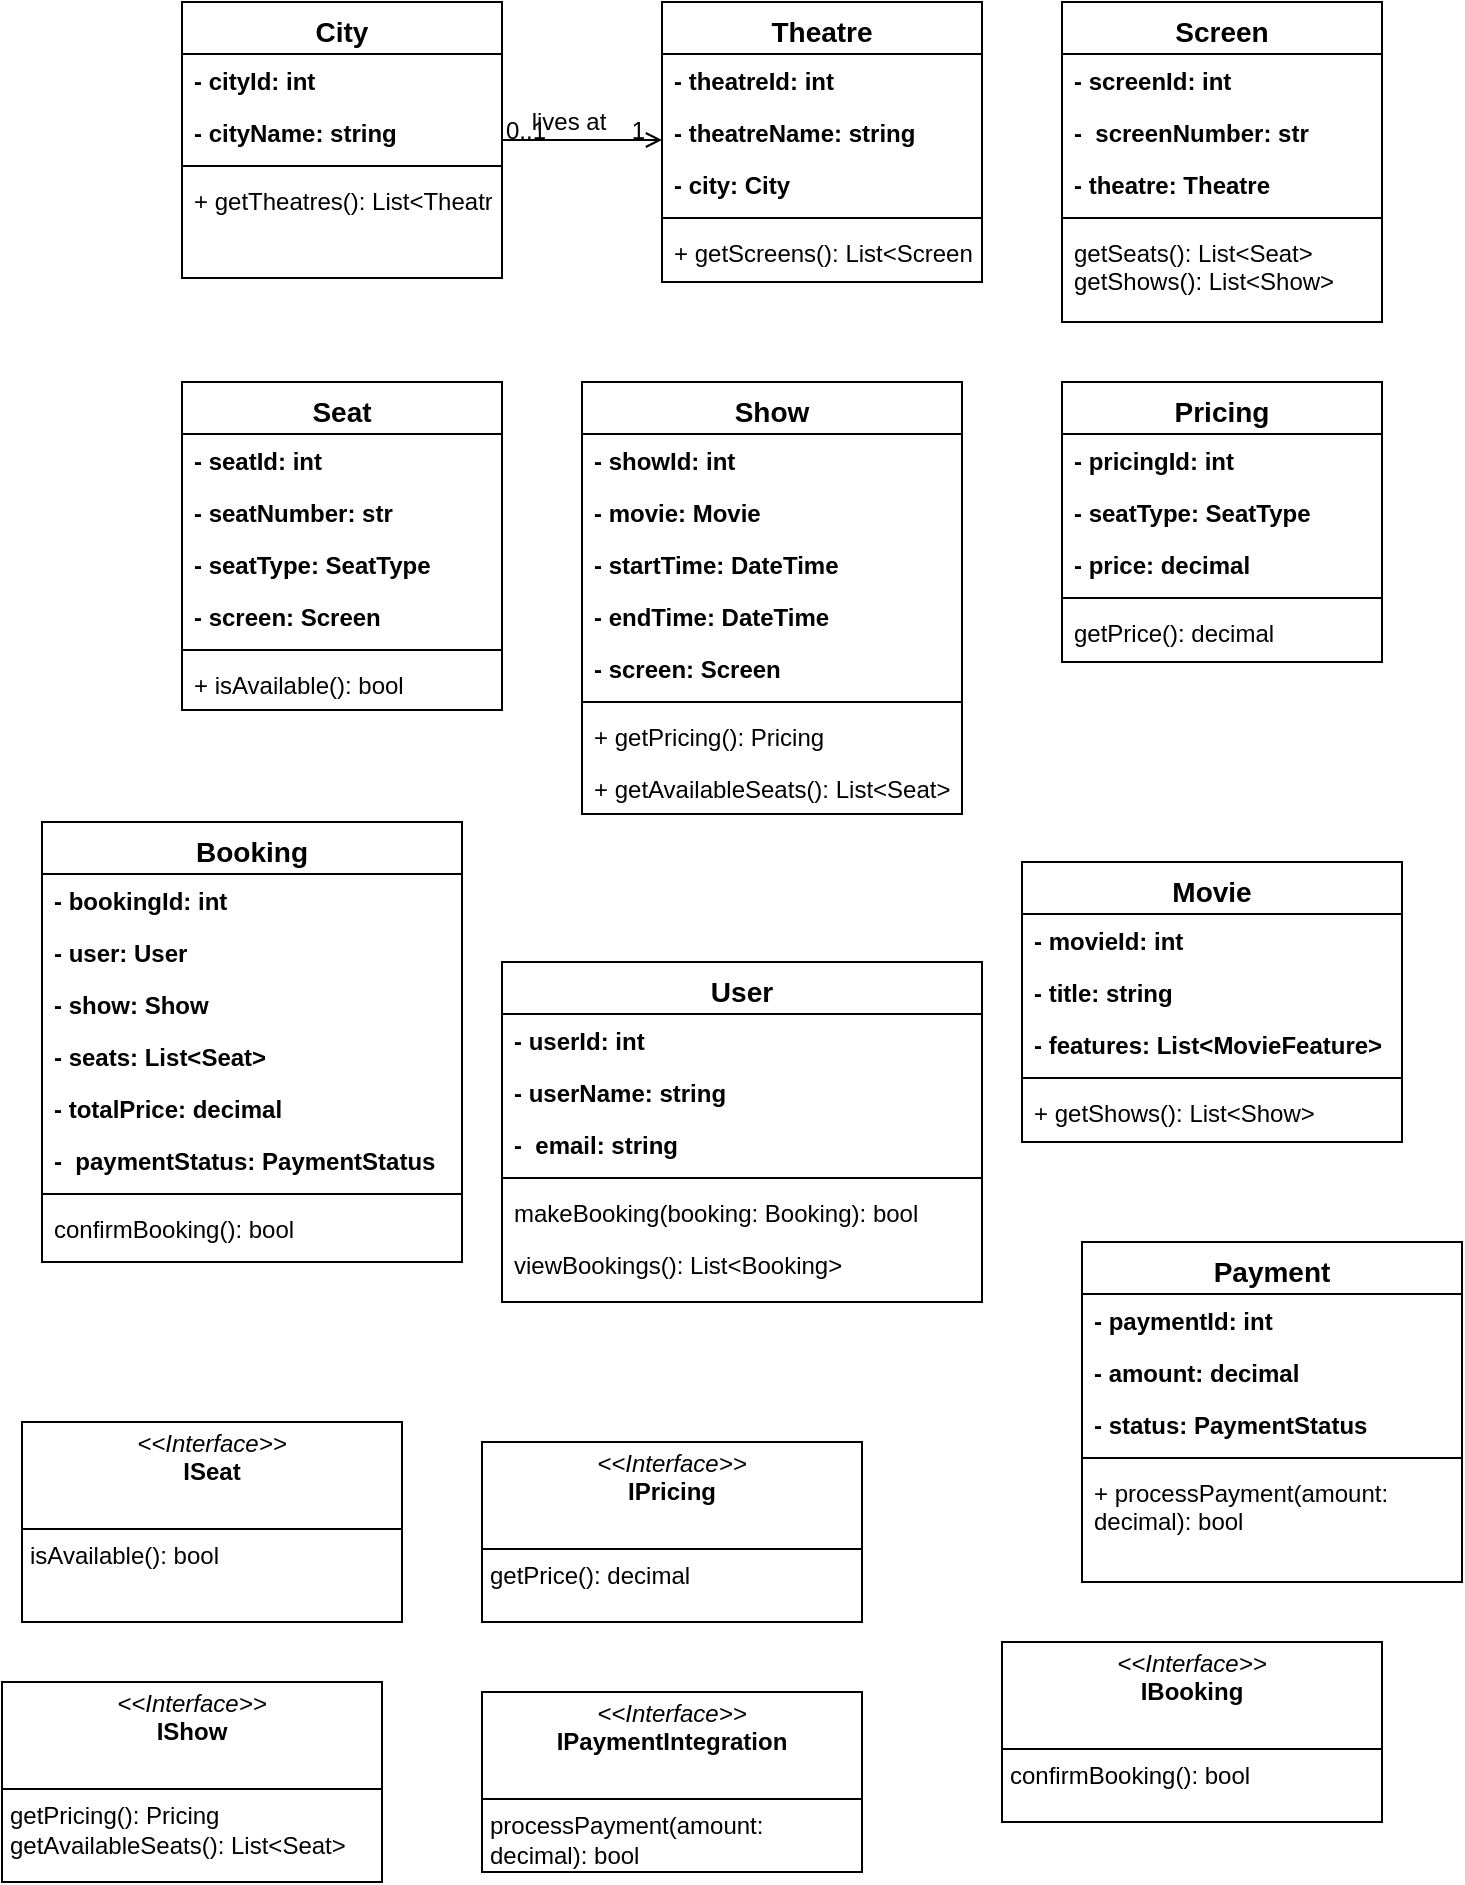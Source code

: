 <mxfile version="24.7.6">
  <diagram id="C5RBs43oDa-KdzZeNtuy" name="Page-1">
    <mxGraphModel dx="1050" dy="557" grid="1" gridSize="10" guides="1" tooltips="1" connect="1" arrows="1" fold="1" page="1" pageScale="1" pageWidth="827" pageHeight="1169" math="0" shadow="0">
      <root>
        <mxCell id="WIyWlLk6GJQsqaUBKTNV-0" />
        <mxCell id="WIyWlLk6GJQsqaUBKTNV-1" parent="WIyWlLk6GJQsqaUBKTNV-0" />
        <mxCell id="zkfFHV4jXpPFQw0GAbJ--0" value="City        " style="swimlane;fontStyle=1;align=center;verticalAlign=top;childLayout=stackLayout;horizontal=1;startSize=26;horizontalStack=0;resizeParent=1;resizeLast=0;collapsible=1;marginBottom=0;rounded=0;shadow=0;strokeWidth=1;fontSize=14;" parent="WIyWlLk6GJQsqaUBKTNV-1" vertex="1">
          <mxGeometry x="140" y="100" width="160" height="138" as="geometry">
            <mxRectangle x="230" y="140" width="160" height="26" as="alternateBounds" />
          </mxGeometry>
        </mxCell>
        <mxCell id="zkfFHV4jXpPFQw0GAbJ--1" value="- cityId: int" style="text;align=left;verticalAlign=top;spacingLeft=4;spacingRight=4;overflow=hidden;rotatable=0;points=[[0,0.5],[1,0.5]];portConstraint=eastwest;fontStyle=1" parent="zkfFHV4jXpPFQw0GAbJ--0" vertex="1">
          <mxGeometry y="26" width="160" height="26" as="geometry" />
        </mxCell>
        <mxCell id="zkfFHV4jXpPFQw0GAbJ--2" value="- cityName: string" style="text;align=left;verticalAlign=top;spacingLeft=4;spacingRight=4;overflow=hidden;rotatable=0;points=[[0,0.5],[1,0.5]];portConstraint=eastwest;rounded=0;shadow=0;html=0;fontStyle=1" parent="zkfFHV4jXpPFQw0GAbJ--0" vertex="1">
          <mxGeometry y="52" width="160" height="26" as="geometry" />
        </mxCell>
        <mxCell id="zkfFHV4jXpPFQw0GAbJ--4" value="" style="line;html=1;strokeWidth=1;align=left;verticalAlign=middle;spacingTop=-1;spacingLeft=3;spacingRight=3;rotatable=0;labelPosition=right;points=[];portConstraint=eastwest;" parent="zkfFHV4jXpPFQw0GAbJ--0" vertex="1">
          <mxGeometry y="78" width="160" height="8" as="geometry" />
        </mxCell>
        <mxCell id="zkfFHV4jXpPFQw0GAbJ--5" value="+ getTheatres(): List&lt;Theatre&gt;" style="text;align=left;verticalAlign=top;spacingLeft=4;spacingRight=4;overflow=hidden;rotatable=0;points=[[0,0.5],[1,0.5]];portConstraint=eastwest;" parent="zkfFHV4jXpPFQw0GAbJ--0" vertex="1">
          <mxGeometry y="86" width="160" height="26" as="geometry" />
        </mxCell>
        <mxCell id="zkfFHV4jXpPFQw0GAbJ--17" value="Theatre        " style="swimlane;fontStyle=1;align=center;verticalAlign=top;childLayout=stackLayout;horizontal=1;startSize=26;horizontalStack=0;resizeParent=1;resizeLast=0;collapsible=1;marginBottom=0;rounded=0;shadow=0;strokeWidth=1;fontSize=14;" parent="WIyWlLk6GJQsqaUBKTNV-1" vertex="1">
          <mxGeometry x="380" y="100" width="160" height="140" as="geometry">
            <mxRectangle x="550" y="140" width="160" height="26" as="alternateBounds" />
          </mxGeometry>
        </mxCell>
        <mxCell id="zkfFHV4jXpPFQw0GAbJ--18" value="- theatreId: int" style="text;align=left;verticalAlign=top;spacingLeft=4;spacingRight=4;overflow=hidden;rotatable=0;points=[[0,0.5],[1,0.5]];portConstraint=eastwest;fontStyle=1" parent="zkfFHV4jXpPFQw0GAbJ--17" vertex="1">
          <mxGeometry y="26" width="160" height="26" as="geometry" />
        </mxCell>
        <mxCell id="zkfFHV4jXpPFQw0GAbJ--19" value="- theatreName: string" style="text;align=left;verticalAlign=top;spacingLeft=4;spacingRight=4;overflow=hidden;rotatable=0;points=[[0,0.5],[1,0.5]];portConstraint=eastwest;rounded=0;shadow=0;html=0;fontStyle=1" parent="zkfFHV4jXpPFQw0GAbJ--17" vertex="1">
          <mxGeometry y="52" width="160" height="26" as="geometry" />
        </mxCell>
        <mxCell id="zkfFHV4jXpPFQw0GAbJ--20" value="- city: City" style="text;align=left;verticalAlign=top;spacingLeft=4;spacingRight=4;overflow=hidden;rotatable=0;points=[[0,0.5],[1,0.5]];portConstraint=eastwest;rounded=0;shadow=0;html=0;fontStyle=1" parent="zkfFHV4jXpPFQw0GAbJ--17" vertex="1">
          <mxGeometry y="78" width="160" height="26" as="geometry" />
        </mxCell>
        <mxCell id="zkfFHV4jXpPFQw0GAbJ--23" value="" style="line;html=1;strokeWidth=1;align=left;verticalAlign=middle;spacingTop=-1;spacingLeft=3;spacingRight=3;rotatable=0;labelPosition=right;points=[];portConstraint=eastwest;" parent="zkfFHV4jXpPFQw0GAbJ--17" vertex="1">
          <mxGeometry y="104" width="160" height="8" as="geometry" />
        </mxCell>
        <mxCell id="zkfFHV4jXpPFQw0GAbJ--24" value="+ getScreens(): List&lt;Screen&gt;" style="text;align=left;verticalAlign=top;spacingLeft=4;spacingRight=4;overflow=hidden;rotatable=0;points=[[0,0.5],[1,0.5]];portConstraint=eastwest;" parent="zkfFHV4jXpPFQw0GAbJ--17" vertex="1">
          <mxGeometry y="112" width="160" height="26" as="geometry" />
        </mxCell>
        <mxCell id="zkfFHV4jXpPFQw0GAbJ--26" value="" style="endArrow=open;shadow=0;strokeWidth=1;rounded=0;curved=0;endFill=1;edgeStyle=elbowEdgeStyle;elbow=vertical;" parent="WIyWlLk6GJQsqaUBKTNV-1" source="zkfFHV4jXpPFQw0GAbJ--0" target="zkfFHV4jXpPFQw0GAbJ--17" edge="1">
          <mxGeometry x="0.5" y="41" relative="1" as="geometry">
            <mxPoint x="300" y="172" as="sourcePoint" />
            <mxPoint x="460" y="172" as="targetPoint" />
            <mxPoint x="-40" y="32" as="offset" />
          </mxGeometry>
        </mxCell>
        <mxCell id="zkfFHV4jXpPFQw0GAbJ--27" value="0..1" style="resizable=0;align=left;verticalAlign=bottom;labelBackgroundColor=none;fontSize=12;" parent="zkfFHV4jXpPFQw0GAbJ--26" connectable="0" vertex="1">
          <mxGeometry x="-1" relative="1" as="geometry">
            <mxPoint y="4" as="offset" />
          </mxGeometry>
        </mxCell>
        <mxCell id="zkfFHV4jXpPFQw0GAbJ--28" value="1" style="resizable=0;align=right;verticalAlign=bottom;labelBackgroundColor=none;fontSize=12;" parent="zkfFHV4jXpPFQw0GAbJ--26" connectable="0" vertex="1">
          <mxGeometry x="1" relative="1" as="geometry">
            <mxPoint x="-7" y="4" as="offset" />
          </mxGeometry>
        </mxCell>
        <mxCell id="zkfFHV4jXpPFQw0GAbJ--29" value="lives at" style="text;html=1;resizable=0;points=[];;align=center;verticalAlign=middle;labelBackgroundColor=none;rounded=0;shadow=0;strokeWidth=1;fontSize=12;" parent="zkfFHV4jXpPFQw0GAbJ--26" vertex="1" connectable="0">
          <mxGeometry x="0.5" y="49" relative="1" as="geometry">
            <mxPoint x="-27" y="40" as="offset" />
          </mxGeometry>
        </mxCell>
        <mxCell id="J8RJq0_Uol7vgu5N-S-F-0" value="Screen                " style="swimlane;fontStyle=1;align=center;verticalAlign=top;childLayout=stackLayout;horizontal=1;startSize=26;horizontalStack=0;resizeParent=1;resizeLast=0;collapsible=1;marginBottom=0;rounded=0;shadow=0;strokeWidth=1;fontSize=14;" vertex="1" parent="WIyWlLk6GJQsqaUBKTNV-1">
          <mxGeometry x="580" y="100" width="160" height="160" as="geometry">
            <mxRectangle x="550" y="140" width="160" height="26" as="alternateBounds" />
          </mxGeometry>
        </mxCell>
        <mxCell id="J8RJq0_Uol7vgu5N-S-F-1" value="- screenId: int " style="text;align=left;verticalAlign=top;spacingLeft=4;spacingRight=4;overflow=hidden;rotatable=0;points=[[0,0.5],[1,0.5]];portConstraint=eastwest;fontStyle=1" vertex="1" parent="J8RJq0_Uol7vgu5N-S-F-0">
          <mxGeometry y="26" width="160" height="26" as="geometry" />
        </mxCell>
        <mxCell id="J8RJq0_Uol7vgu5N-S-F-2" value="-  screenNumber: str" style="text;align=left;verticalAlign=top;spacingLeft=4;spacingRight=4;overflow=hidden;rotatable=0;points=[[0,0.5],[1,0.5]];portConstraint=eastwest;rounded=0;shadow=0;html=0;fontStyle=1" vertex="1" parent="J8RJq0_Uol7vgu5N-S-F-0">
          <mxGeometry y="52" width="160" height="26" as="geometry" />
        </mxCell>
        <mxCell id="J8RJq0_Uol7vgu5N-S-F-3" value="- theatre: Theatre" style="text;align=left;verticalAlign=top;spacingLeft=4;spacingRight=4;overflow=hidden;rotatable=0;points=[[0,0.5],[1,0.5]];portConstraint=eastwest;rounded=0;shadow=0;html=0;fontStyle=1" vertex="1" parent="J8RJq0_Uol7vgu5N-S-F-0">
          <mxGeometry y="78" width="160" height="26" as="geometry" />
        </mxCell>
        <mxCell id="J8RJq0_Uol7vgu5N-S-F-4" value="" style="line;html=1;strokeWidth=1;align=left;verticalAlign=middle;spacingTop=-1;spacingLeft=3;spacingRight=3;rotatable=0;labelPosition=right;points=[];portConstraint=eastwest;" vertex="1" parent="J8RJq0_Uol7vgu5N-S-F-0">
          <mxGeometry y="104" width="160" height="8" as="geometry" />
        </mxCell>
        <mxCell id="J8RJq0_Uol7vgu5N-S-F-5" value="getSeats(): List&lt;Seat&gt;&#xa;getShows(): List&lt;Show&gt;" style="text;align=left;verticalAlign=top;spacingLeft=4;spacingRight=4;overflow=hidden;rotatable=0;points=[[0,0.5],[1,0.5]];portConstraint=eastwest;" vertex="1" parent="J8RJq0_Uol7vgu5N-S-F-0">
          <mxGeometry y="112" width="160" height="48" as="geometry" />
        </mxCell>
        <mxCell id="J8RJq0_Uol7vgu5N-S-F-6" value="Seat               " style="swimlane;fontStyle=1;align=center;verticalAlign=top;childLayout=stackLayout;horizontal=1;startSize=26;horizontalStack=0;resizeParent=1;resizeLast=0;collapsible=1;marginBottom=0;rounded=0;shadow=0;strokeWidth=1;fontSize=14;" vertex="1" parent="WIyWlLk6GJQsqaUBKTNV-1">
          <mxGeometry x="140" y="290" width="160" height="164" as="geometry">
            <mxRectangle x="550" y="140" width="160" height="26" as="alternateBounds" />
          </mxGeometry>
        </mxCell>
        <mxCell id="J8RJq0_Uol7vgu5N-S-F-7" value="- seatId: int " style="text;align=left;verticalAlign=top;spacingLeft=4;spacingRight=4;overflow=hidden;rotatable=0;points=[[0,0.5],[1,0.5]];portConstraint=eastwest;fontStyle=1" vertex="1" parent="J8RJq0_Uol7vgu5N-S-F-6">
          <mxGeometry y="26" width="160" height="26" as="geometry" />
        </mxCell>
        <mxCell id="J8RJq0_Uol7vgu5N-S-F-8" value="- seatNumber: str" style="text;align=left;verticalAlign=top;spacingLeft=4;spacingRight=4;overflow=hidden;rotatable=0;points=[[0,0.5],[1,0.5]];portConstraint=eastwest;rounded=0;shadow=0;html=0;fontStyle=1" vertex="1" parent="J8RJq0_Uol7vgu5N-S-F-6">
          <mxGeometry y="52" width="160" height="26" as="geometry" />
        </mxCell>
        <mxCell id="J8RJq0_Uol7vgu5N-S-F-9" value="- seatType: SeatType" style="text;align=left;verticalAlign=top;spacingLeft=4;spacingRight=4;overflow=hidden;rotatable=0;points=[[0,0.5],[1,0.5]];portConstraint=eastwest;rounded=0;shadow=0;html=0;fontStyle=1" vertex="1" parent="J8RJq0_Uol7vgu5N-S-F-6">
          <mxGeometry y="78" width="160" height="26" as="geometry" />
        </mxCell>
        <mxCell id="J8RJq0_Uol7vgu5N-S-F-12" value="- screen: Screen" style="text;align=left;verticalAlign=top;spacingLeft=4;spacingRight=4;overflow=hidden;rotatable=0;points=[[0,0.5],[1,0.5]];portConstraint=eastwest;rounded=0;shadow=0;html=0;fontStyle=1" vertex="1" parent="J8RJq0_Uol7vgu5N-S-F-6">
          <mxGeometry y="104" width="160" height="26" as="geometry" />
        </mxCell>
        <mxCell id="J8RJq0_Uol7vgu5N-S-F-10" value="" style="line;html=1;strokeWidth=1;align=left;verticalAlign=middle;spacingTop=-1;spacingLeft=3;spacingRight=3;rotatable=0;labelPosition=right;points=[];portConstraint=eastwest;" vertex="1" parent="J8RJq0_Uol7vgu5N-S-F-6">
          <mxGeometry y="130" width="160" height="8" as="geometry" />
        </mxCell>
        <mxCell id="J8RJq0_Uol7vgu5N-S-F-40" value="+ isAvailable(): bool" style="text;align=left;verticalAlign=top;spacingLeft=4;spacingRight=4;overflow=hidden;rotatable=0;points=[[0,0.5],[1,0.5]];portConstraint=eastwest;rounded=0;shadow=0;html=0;fontStyle=0" vertex="1" parent="J8RJq0_Uol7vgu5N-S-F-6">
          <mxGeometry y="138" width="160" height="26" as="geometry" />
        </mxCell>
        <mxCell id="J8RJq0_Uol7vgu5N-S-F-13" value="Show                       " style="swimlane;fontStyle=1;align=center;verticalAlign=top;childLayout=stackLayout;horizontal=1;startSize=26;horizontalStack=0;resizeParent=1;resizeLast=0;collapsible=1;marginBottom=0;rounded=0;shadow=0;strokeWidth=1;fontSize=14;" vertex="1" parent="WIyWlLk6GJQsqaUBKTNV-1">
          <mxGeometry x="340" y="290" width="190" height="216" as="geometry">
            <mxRectangle x="550" y="140" width="160" height="26" as="alternateBounds" />
          </mxGeometry>
        </mxCell>
        <mxCell id="J8RJq0_Uol7vgu5N-S-F-14" value="- showId: int " style="text;align=left;verticalAlign=top;spacingLeft=4;spacingRight=4;overflow=hidden;rotatable=0;points=[[0,0.5],[1,0.5]];portConstraint=eastwest;fontStyle=1" vertex="1" parent="J8RJq0_Uol7vgu5N-S-F-13">
          <mxGeometry y="26" width="190" height="26" as="geometry" />
        </mxCell>
        <mxCell id="J8RJq0_Uol7vgu5N-S-F-15" value="- movie: Movie " style="text;align=left;verticalAlign=top;spacingLeft=4;spacingRight=4;overflow=hidden;rotatable=0;points=[[0,0.5],[1,0.5]];portConstraint=eastwest;rounded=0;shadow=0;html=0;fontStyle=1" vertex="1" parent="J8RJq0_Uol7vgu5N-S-F-13">
          <mxGeometry y="52" width="190" height="26" as="geometry" />
        </mxCell>
        <mxCell id="J8RJq0_Uol7vgu5N-S-F-16" value="- startTime: DateTime" style="text;align=left;verticalAlign=top;spacingLeft=4;spacingRight=4;overflow=hidden;rotatable=0;points=[[0,0.5],[1,0.5]];portConstraint=eastwest;rounded=0;shadow=0;html=0;fontStyle=1" vertex="1" parent="J8RJq0_Uol7vgu5N-S-F-13">
          <mxGeometry y="78" width="190" height="26" as="geometry" />
        </mxCell>
        <mxCell id="J8RJq0_Uol7vgu5N-S-F-18" value="- endTime: DateTime" style="text;align=left;verticalAlign=top;spacingLeft=4;spacingRight=4;overflow=hidden;rotatable=0;points=[[0,0.5],[1,0.5]];portConstraint=eastwest;rounded=0;shadow=0;html=0;fontStyle=1" vertex="1" parent="J8RJq0_Uol7vgu5N-S-F-13">
          <mxGeometry y="104" width="190" height="26" as="geometry" />
        </mxCell>
        <mxCell id="J8RJq0_Uol7vgu5N-S-F-19" value="- screen: Screen" style="text;align=left;verticalAlign=top;spacingLeft=4;spacingRight=4;overflow=hidden;rotatable=0;points=[[0,0.5],[1,0.5]];portConstraint=eastwest;rounded=0;shadow=0;html=0;fontStyle=1" vertex="1" parent="J8RJq0_Uol7vgu5N-S-F-13">
          <mxGeometry y="130" width="190" height="26" as="geometry" />
        </mxCell>
        <mxCell id="J8RJq0_Uol7vgu5N-S-F-17" value="" style="line;html=1;strokeWidth=1;align=left;verticalAlign=middle;spacingTop=-1;spacingLeft=3;spacingRight=3;rotatable=0;labelPosition=right;points=[];portConstraint=eastwest;" vertex="1" parent="J8RJq0_Uol7vgu5N-S-F-13">
          <mxGeometry y="156" width="190" height="8" as="geometry" />
        </mxCell>
        <mxCell id="J8RJq0_Uol7vgu5N-S-F-41" value="+ getPricing(): Pricing" style="text;align=left;verticalAlign=top;spacingLeft=4;spacingRight=4;overflow=hidden;rotatable=0;points=[[0,0.5],[1,0.5]];portConstraint=eastwest;rounded=0;shadow=0;html=0;fontStyle=0" vertex="1" parent="J8RJq0_Uol7vgu5N-S-F-13">
          <mxGeometry y="164" width="190" height="26" as="geometry" />
        </mxCell>
        <mxCell id="J8RJq0_Uol7vgu5N-S-F-42" value="+ getAvailableSeats(): List&lt;Seat&gt;" style="text;align=left;verticalAlign=top;spacingLeft=4;spacingRight=4;overflow=hidden;rotatable=0;points=[[0,0.5],[1,0.5]];portConstraint=eastwest;rounded=0;shadow=0;html=0;fontStyle=0" vertex="1" parent="J8RJq0_Uol7vgu5N-S-F-13">
          <mxGeometry y="190" width="190" height="26" as="geometry" />
        </mxCell>
        <mxCell id="J8RJq0_Uol7vgu5N-S-F-20" value="Pricing                             " style="swimlane;fontStyle=1;align=center;verticalAlign=top;childLayout=stackLayout;horizontal=1;startSize=26;horizontalStack=0;resizeParent=1;resizeLast=0;collapsible=1;marginBottom=0;rounded=0;shadow=0;strokeWidth=1;fontSize=14;" vertex="1" parent="WIyWlLk6GJQsqaUBKTNV-1">
          <mxGeometry x="580" y="290" width="160" height="140" as="geometry">
            <mxRectangle x="550" y="140" width="160" height="26" as="alternateBounds" />
          </mxGeometry>
        </mxCell>
        <mxCell id="J8RJq0_Uol7vgu5N-S-F-21" value="- pricingId: int " style="text;align=left;verticalAlign=top;spacingLeft=4;spacingRight=4;overflow=hidden;rotatable=0;points=[[0,0.5],[1,0.5]];portConstraint=eastwest;fontStyle=1" vertex="1" parent="J8RJq0_Uol7vgu5N-S-F-20">
          <mxGeometry y="26" width="160" height="26" as="geometry" />
        </mxCell>
        <mxCell id="J8RJq0_Uol7vgu5N-S-F-22" value="- seatType: SeatType" style="text;align=left;verticalAlign=top;spacingLeft=4;spacingRight=4;overflow=hidden;rotatable=0;points=[[0,0.5],[1,0.5]];portConstraint=eastwest;rounded=0;shadow=0;html=0;fontStyle=1" vertex="1" parent="J8RJq0_Uol7vgu5N-S-F-20">
          <mxGeometry y="52" width="160" height="26" as="geometry" />
        </mxCell>
        <mxCell id="J8RJq0_Uol7vgu5N-S-F-23" value="- price: decimal " style="text;align=left;verticalAlign=top;spacingLeft=4;spacingRight=4;overflow=hidden;rotatable=0;points=[[0,0.5],[1,0.5]];portConstraint=eastwest;rounded=0;shadow=0;html=0;fontStyle=1" vertex="1" parent="J8RJq0_Uol7vgu5N-S-F-20">
          <mxGeometry y="78" width="160" height="26" as="geometry" />
        </mxCell>
        <mxCell id="J8RJq0_Uol7vgu5N-S-F-26" value="" style="line;html=1;strokeWidth=1;align=left;verticalAlign=middle;spacingTop=-1;spacingLeft=3;spacingRight=3;rotatable=0;labelPosition=right;points=[];portConstraint=eastwest;" vertex="1" parent="J8RJq0_Uol7vgu5N-S-F-20">
          <mxGeometry y="104" width="160" height="8" as="geometry" />
        </mxCell>
        <mxCell id="J8RJq0_Uol7vgu5N-S-F-49" value="getPrice(): decimal " style="text;align=left;verticalAlign=top;spacingLeft=4;spacingRight=4;overflow=hidden;rotatable=0;points=[[0,0.5],[1,0.5]];portConstraint=eastwest;rounded=0;shadow=0;html=0;fontStyle=0" vertex="1" parent="J8RJq0_Uol7vgu5N-S-F-20">
          <mxGeometry y="112" width="160" height="26" as="geometry" />
        </mxCell>
        <mxCell id="J8RJq0_Uol7vgu5N-S-F-27" value="Booking                               " style="swimlane;fontStyle=1;align=center;verticalAlign=top;childLayout=stackLayout;horizontal=1;startSize=26;horizontalStack=0;resizeParent=1;resizeLast=0;collapsible=1;marginBottom=0;rounded=0;shadow=0;strokeWidth=1;fontSize=14;" vertex="1" parent="WIyWlLk6GJQsqaUBKTNV-1">
          <mxGeometry x="70" y="510" width="210" height="220" as="geometry">
            <mxRectangle x="550" y="140" width="160" height="26" as="alternateBounds" />
          </mxGeometry>
        </mxCell>
        <mxCell id="J8RJq0_Uol7vgu5N-S-F-28" value="- bookingId: int" style="text;align=left;verticalAlign=top;spacingLeft=4;spacingRight=4;overflow=hidden;rotatable=0;points=[[0,0.5],[1,0.5]];portConstraint=eastwest;fontStyle=1" vertex="1" parent="J8RJq0_Uol7vgu5N-S-F-27">
          <mxGeometry y="26" width="210" height="26" as="geometry" />
        </mxCell>
        <mxCell id="J8RJq0_Uol7vgu5N-S-F-29" value="- user: User " style="text;align=left;verticalAlign=top;spacingLeft=4;spacingRight=4;overflow=hidden;rotatable=0;points=[[0,0.5],[1,0.5]];portConstraint=eastwest;rounded=0;shadow=0;html=0;fontStyle=1" vertex="1" parent="J8RJq0_Uol7vgu5N-S-F-27">
          <mxGeometry y="52" width="210" height="26" as="geometry" />
        </mxCell>
        <mxCell id="J8RJq0_Uol7vgu5N-S-F-30" value="- show: Show " style="text;align=left;verticalAlign=top;spacingLeft=4;spacingRight=4;overflow=hidden;rotatable=0;points=[[0,0.5],[1,0.5]];portConstraint=eastwest;rounded=0;shadow=0;html=0;fontStyle=1" vertex="1" parent="J8RJq0_Uol7vgu5N-S-F-27">
          <mxGeometry y="78" width="210" height="26" as="geometry" />
        </mxCell>
        <mxCell id="J8RJq0_Uol7vgu5N-S-F-31" value="- seats: List&lt;Seat&gt;" style="text;align=left;verticalAlign=top;spacingLeft=4;spacingRight=4;overflow=hidden;rotatable=0;points=[[0,0.5],[1,0.5]];portConstraint=eastwest;rounded=0;shadow=0;html=0;fontStyle=1" vertex="1" parent="J8RJq0_Uol7vgu5N-S-F-27">
          <mxGeometry y="104" width="210" height="26" as="geometry" />
        </mxCell>
        <mxCell id="J8RJq0_Uol7vgu5N-S-F-32" value="- totalPrice: decimal" style="text;align=left;verticalAlign=top;spacingLeft=4;spacingRight=4;overflow=hidden;rotatable=0;points=[[0,0.5],[1,0.5]];portConstraint=eastwest;rounded=0;shadow=0;html=0;fontStyle=1" vertex="1" parent="J8RJq0_Uol7vgu5N-S-F-27">
          <mxGeometry y="130" width="210" height="26" as="geometry" />
        </mxCell>
        <mxCell id="J8RJq0_Uol7vgu5N-S-F-34" value="-  paymentStatus: PaymentStatus" style="text;align=left;verticalAlign=top;spacingLeft=4;spacingRight=4;overflow=hidden;rotatable=0;points=[[0,0.5],[1,0.5]];portConstraint=eastwest;rounded=0;shadow=0;html=0;fontStyle=1" vertex="1" parent="J8RJq0_Uol7vgu5N-S-F-27">
          <mxGeometry y="156" width="210" height="26" as="geometry" />
        </mxCell>
        <mxCell id="J8RJq0_Uol7vgu5N-S-F-33" value="" style="line;html=1;strokeWidth=1;align=left;verticalAlign=middle;spacingTop=-1;spacingLeft=3;spacingRight=3;rotatable=0;labelPosition=right;points=[];portConstraint=eastwest;" vertex="1" parent="J8RJq0_Uol7vgu5N-S-F-27">
          <mxGeometry y="182" width="210" height="8" as="geometry" />
        </mxCell>
        <mxCell id="J8RJq0_Uol7vgu5N-S-F-58" value="confirmBooking(): bool" style="text;align=left;verticalAlign=top;spacingLeft=4;spacingRight=4;overflow=hidden;rotatable=0;points=[[0,0.5],[1,0.5]];portConstraint=eastwest;rounded=0;shadow=0;html=0;fontStyle=0" vertex="1" parent="J8RJq0_Uol7vgu5N-S-F-27">
          <mxGeometry y="190" width="210" height="26" as="geometry" />
        </mxCell>
        <mxCell id="J8RJq0_Uol7vgu5N-S-F-35" value="User                                       " style="swimlane;fontStyle=1;align=center;verticalAlign=top;childLayout=stackLayout;horizontal=1;startSize=26;horizontalStack=0;resizeParent=1;resizeLast=0;collapsible=1;marginBottom=0;rounded=0;shadow=0;strokeWidth=1;fontSize=14;" vertex="1" parent="WIyWlLk6GJQsqaUBKTNV-1">
          <mxGeometry x="300" y="580" width="240" height="170" as="geometry">
            <mxRectangle x="550" y="140" width="160" height="26" as="alternateBounds" />
          </mxGeometry>
        </mxCell>
        <mxCell id="J8RJq0_Uol7vgu5N-S-F-36" value="- userId: int " style="text;align=left;verticalAlign=top;spacingLeft=4;spacingRight=4;overflow=hidden;rotatable=0;points=[[0,0.5],[1,0.5]];portConstraint=eastwest;fontStyle=1" vertex="1" parent="J8RJq0_Uol7vgu5N-S-F-35">
          <mxGeometry y="26" width="240" height="26" as="geometry" />
        </mxCell>
        <mxCell id="J8RJq0_Uol7vgu5N-S-F-37" value="- userName: string" style="text;align=left;verticalAlign=top;spacingLeft=4;spacingRight=4;overflow=hidden;rotatable=0;points=[[0,0.5],[1,0.5]];portConstraint=eastwest;rounded=0;shadow=0;html=0;fontStyle=1" vertex="1" parent="J8RJq0_Uol7vgu5N-S-F-35">
          <mxGeometry y="52" width="240" height="26" as="geometry" />
        </mxCell>
        <mxCell id="J8RJq0_Uol7vgu5N-S-F-38" value="-  email: string " style="text;align=left;verticalAlign=top;spacingLeft=4;spacingRight=4;overflow=hidden;rotatable=0;points=[[0,0.5],[1,0.5]];portConstraint=eastwest;rounded=0;shadow=0;html=0;fontStyle=1" vertex="1" parent="J8RJq0_Uol7vgu5N-S-F-35">
          <mxGeometry y="78" width="240" height="26" as="geometry" />
        </mxCell>
        <mxCell id="J8RJq0_Uol7vgu5N-S-F-39" value="" style="line;html=1;strokeWidth=1;align=left;verticalAlign=middle;spacingTop=-1;spacingLeft=3;spacingRight=3;rotatable=0;labelPosition=right;points=[];portConstraint=eastwest;" vertex="1" parent="J8RJq0_Uol7vgu5N-S-F-35">
          <mxGeometry y="104" width="240" height="8" as="geometry" />
        </mxCell>
        <mxCell id="J8RJq0_Uol7vgu5N-S-F-56" value="makeBooking(booking: Booking): bool " style="text;align=left;verticalAlign=top;spacingLeft=4;spacingRight=4;overflow=hidden;rotatable=0;points=[[0,0.5],[1,0.5]];portConstraint=eastwest;rounded=0;shadow=0;html=0;fontStyle=0" vertex="1" parent="J8RJq0_Uol7vgu5N-S-F-35">
          <mxGeometry y="112" width="240" height="26" as="geometry" />
        </mxCell>
        <mxCell id="J8RJq0_Uol7vgu5N-S-F-57" value="viewBookings(): List&lt;Booking&gt; " style="text;align=left;verticalAlign=top;spacingLeft=4;spacingRight=4;overflow=hidden;rotatable=0;points=[[0,0.5],[1,0.5]];portConstraint=eastwest;rounded=0;shadow=0;html=0;fontStyle=0" vertex="1" parent="J8RJq0_Uol7vgu5N-S-F-35">
          <mxGeometry y="138" width="240" height="26" as="geometry" />
        </mxCell>
        <mxCell id="J8RJq0_Uol7vgu5N-S-F-43" value="Movie                                       " style="swimlane;fontStyle=1;align=center;verticalAlign=top;childLayout=stackLayout;horizontal=1;startSize=26;horizontalStack=0;resizeParent=1;resizeLast=0;collapsible=1;marginBottom=0;rounded=0;shadow=0;strokeWidth=1;fontSize=14;" vertex="1" parent="WIyWlLk6GJQsqaUBKTNV-1">
          <mxGeometry x="560" y="530" width="190" height="140" as="geometry">
            <mxRectangle x="550" y="140" width="160" height="26" as="alternateBounds" />
          </mxGeometry>
        </mxCell>
        <mxCell id="J8RJq0_Uol7vgu5N-S-F-44" value="- movieId: int " style="text;align=left;verticalAlign=top;spacingLeft=4;spacingRight=4;overflow=hidden;rotatable=0;points=[[0,0.5],[1,0.5]];portConstraint=eastwest;fontStyle=1" vertex="1" parent="J8RJq0_Uol7vgu5N-S-F-43">
          <mxGeometry y="26" width="190" height="26" as="geometry" />
        </mxCell>
        <mxCell id="J8RJq0_Uol7vgu5N-S-F-45" value="- title: string" style="text;align=left;verticalAlign=top;spacingLeft=4;spacingRight=4;overflow=hidden;rotatable=0;points=[[0,0.5],[1,0.5]];portConstraint=eastwest;rounded=0;shadow=0;html=0;fontStyle=1" vertex="1" parent="J8RJq0_Uol7vgu5N-S-F-43">
          <mxGeometry y="52" width="190" height="26" as="geometry" />
        </mxCell>
        <mxCell id="J8RJq0_Uol7vgu5N-S-F-46" value="- features: List&lt;MovieFeature&gt;" style="text;align=left;verticalAlign=top;spacingLeft=4;spacingRight=4;overflow=hidden;rotatable=0;points=[[0,0.5],[1,0.5]];portConstraint=eastwest;rounded=0;shadow=0;html=0;fontStyle=1" vertex="1" parent="J8RJq0_Uol7vgu5N-S-F-43">
          <mxGeometry y="78" width="190" height="26" as="geometry" />
        </mxCell>
        <mxCell id="J8RJq0_Uol7vgu5N-S-F-47" value="" style="line;html=1;strokeWidth=1;align=left;verticalAlign=middle;spacingTop=-1;spacingLeft=3;spacingRight=3;rotatable=0;labelPosition=right;points=[];portConstraint=eastwest;" vertex="1" parent="J8RJq0_Uol7vgu5N-S-F-43">
          <mxGeometry y="104" width="190" height="8" as="geometry" />
        </mxCell>
        <mxCell id="J8RJq0_Uol7vgu5N-S-F-48" value="+ getShows(): List&lt;Show&gt;" style="text;align=left;verticalAlign=top;spacingLeft=4;spacingRight=4;overflow=hidden;rotatable=0;points=[[0,0.5],[1,0.5]];portConstraint=eastwest;rounded=0;shadow=0;html=0;fontStyle=0" vertex="1" parent="J8RJq0_Uol7vgu5N-S-F-43">
          <mxGeometry y="112" width="190" height="26" as="geometry" />
        </mxCell>
        <mxCell id="J8RJq0_Uol7vgu5N-S-F-50" value="Payment                                        " style="swimlane;fontStyle=1;align=center;verticalAlign=top;childLayout=stackLayout;horizontal=1;startSize=26;horizontalStack=0;resizeParent=1;resizeLast=0;collapsible=1;marginBottom=0;rounded=0;shadow=0;strokeWidth=1;fontSize=14;" vertex="1" parent="WIyWlLk6GJQsqaUBKTNV-1">
          <mxGeometry x="590" y="720" width="190" height="170" as="geometry">
            <mxRectangle x="550" y="140" width="160" height="26" as="alternateBounds" />
          </mxGeometry>
        </mxCell>
        <mxCell id="J8RJq0_Uol7vgu5N-S-F-51" value="- paymentId: int" style="text;align=left;verticalAlign=top;spacingLeft=4;spacingRight=4;overflow=hidden;rotatable=0;points=[[0,0.5],[1,0.5]];portConstraint=eastwest;fontStyle=1" vertex="1" parent="J8RJq0_Uol7vgu5N-S-F-50">
          <mxGeometry y="26" width="190" height="26" as="geometry" />
        </mxCell>
        <mxCell id="J8RJq0_Uol7vgu5N-S-F-52" value="- amount: decimal" style="text;align=left;verticalAlign=top;spacingLeft=4;spacingRight=4;overflow=hidden;rotatable=0;points=[[0,0.5],[1,0.5]];portConstraint=eastwest;rounded=0;shadow=0;html=0;fontStyle=1" vertex="1" parent="J8RJq0_Uol7vgu5N-S-F-50">
          <mxGeometry y="52" width="190" height="26" as="geometry" />
        </mxCell>
        <mxCell id="J8RJq0_Uol7vgu5N-S-F-53" value="- status: PaymentStatus" style="text;align=left;verticalAlign=top;spacingLeft=4;spacingRight=4;overflow=hidden;rotatable=0;points=[[0,0.5],[1,0.5]];portConstraint=eastwest;rounded=0;shadow=0;html=0;fontStyle=1" vertex="1" parent="J8RJq0_Uol7vgu5N-S-F-50">
          <mxGeometry y="78" width="190" height="26" as="geometry" />
        </mxCell>
        <mxCell id="J8RJq0_Uol7vgu5N-S-F-54" value="" style="line;html=1;strokeWidth=1;align=left;verticalAlign=middle;spacingTop=-1;spacingLeft=3;spacingRight=3;rotatable=0;labelPosition=right;points=[];portConstraint=eastwest;" vertex="1" parent="J8RJq0_Uol7vgu5N-S-F-50">
          <mxGeometry y="104" width="190" height="8" as="geometry" />
        </mxCell>
        <mxCell id="J8RJq0_Uol7vgu5N-S-F-55" value="+ processPayment(amount: &#xa;decimal): bool" style="text;align=left;verticalAlign=top;spacingLeft=4;spacingRight=4;overflow=hidden;rotatable=0;points=[[0,0.5],[1,0.5]];portConstraint=eastwest;rounded=0;shadow=0;html=0;fontStyle=0" vertex="1" parent="J8RJq0_Uol7vgu5N-S-F-50">
          <mxGeometry y="112" width="190" height="48" as="geometry" />
        </mxCell>
        <mxCell id="J8RJq0_Uol7vgu5N-S-F-66" value="&lt;p style=&quot;margin:0px;margin-top:4px;text-align:center;&quot;&gt;&lt;i&gt;&amp;lt;&amp;lt;Interface&amp;gt;&amp;gt;&lt;/i&gt;&lt;br&gt;&lt;b&gt;ISeat&lt;/b&gt;&lt;br&gt;&lt;/p&gt;&lt;p style=&quot;margin:0px;margin-left:4px;&quot;&gt;&lt;br&gt;&lt;/p&gt;&lt;hr size=&quot;1&quot; style=&quot;border-style:solid;&quot;&gt;&lt;p style=&quot;margin:0px;margin-left:4px;&quot;&gt;isAvailable(): bool&lt;br&gt;&lt;/p&gt;" style="verticalAlign=top;align=left;overflow=fill;html=1;whiteSpace=wrap;" vertex="1" parent="WIyWlLk6GJQsqaUBKTNV-1">
          <mxGeometry x="60" y="810" width="190" height="100" as="geometry" />
        </mxCell>
        <mxCell id="J8RJq0_Uol7vgu5N-S-F-67" value="&lt;p style=&quot;margin:0px;margin-top:4px;text-align:center;&quot;&gt;&lt;i&gt;&amp;lt;&amp;lt;Interface&amp;gt;&amp;gt;&lt;/i&gt;&lt;br&gt;&lt;b&gt;IShow&lt;/b&gt;&lt;br&gt;&lt;/p&gt;&lt;p style=&quot;margin:0px;margin-left:4px;&quot;&gt;&lt;br&gt;&lt;/p&gt;&lt;hr size=&quot;1&quot; style=&quot;border-style:solid;&quot;&gt;&lt;p style=&quot;margin:0px;margin-left:4px;&quot;&gt;getPricing(): Pricing&lt;br&gt;&lt;/p&gt;&lt;p style=&quot;margin:0px;margin-left:4px;&quot;&gt;getAvailableSeats(): List&amp;lt;Seat&amp;gt;&lt;br&gt;&lt;/p&gt;" style="verticalAlign=top;align=left;overflow=fill;html=1;whiteSpace=wrap;" vertex="1" parent="WIyWlLk6GJQsqaUBKTNV-1">
          <mxGeometry x="50" y="940" width="190" height="100" as="geometry" />
        </mxCell>
        <mxCell id="J8RJq0_Uol7vgu5N-S-F-68" value="&lt;p style=&quot;margin:0px;margin-top:4px;text-align:center;&quot;&gt;&lt;i&gt;&amp;lt;&amp;lt;Interface&amp;gt;&amp;gt;&lt;/i&gt;&lt;br&gt;&lt;b&gt;IPricing&lt;/b&gt;&lt;br&gt;&lt;/p&gt;&lt;p style=&quot;margin:0px;margin-left:4px;&quot;&gt;&lt;br&gt;&lt;/p&gt;&lt;hr size=&quot;1&quot; style=&quot;border-style:solid;&quot;&gt;&lt;p style=&quot;margin:0px;margin-left:4px;&quot;&gt;getPrice(): decimal&lt;br&gt;&lt;/p&gt;" style="verticalAlign=top;align=left;overflow=fill;html=1;whiteSpace=wrap;" vertex="1" parent="WIyWlLk6GJQsqaUBKTNV-1">
          <mxGeometry x="290" y="820" width="190" height="90" as="geometry" />
        </mxCell>
        <mxCell id="J8RJq0_Uol7vgu5N-S-F-69" value="&lt;p style=&quot;margin:0px;margin-top:4px;text-align:center;&quot;&gt;&lt;i&gt;&amp;lt;&amp;lt;Interface&amp;gt;&amp;gt;&lt;/i&gt;&lt;br&gt;&lt;b&gt;IPaymentIntegration&lt;/b&gt;&lt;br&gt;&lt;/p&gt;&lt;p style=&quot;margin:0px;margin-left:4px;&quot;&gt;&lt;br&gt;&lt;/p&gt;&lt;hr size=&quot;1&quot; style=&quot;border-style:solid;&quot;&gt;&lt;p style=&quot;margin:0px;margin-left:4px;&quot;&gt;processPayment(amount: decimal): bool&lt;br&gt;&lt;/p&gt;" style="verticalAlign=top;align=left;overflow=fill;html=1;whiteSpace=wrap;" vertex="1" parent="WIyWlLk6GJQsqaUBKTNV-1">
          <mxGeometry x="290" y="945" width="190" height="90" as="geometry" />
        </mxCell>
        <mxCell id="J8RJq0_Uol7vgu5N-S-F-70" value="&lt;p style=&quot;margin:0px;margin-top:4px;text-align:center;&quot;&gt;&lt;i&gt;&amp;lt;&amp;lt;Interface&amp;gt;&amp;gt;&lt;/i&gt;&lt;br&gt;&lt;b&gt;IBooking&lt;/b&gt;&lt;br&gt;&lt;/p&gt;&lt;p style=&quot;margin:0px;margin-left:4px;&quot;&gt;&lt;br&gt;&lt;/p&gt;&lt;hr size=&quot;1&quot; style=&quot;border-style:solid;&quot;&gt;&lt;p style=&quot;margin:0px;margin-left:4px;&quot;&gt;confirmBooking(): bool&lt;br&gt;&lt;/p&gt;" style="verticalAlign=top;align=left;overflow=fill;html=1;whiteSpace=wrap;" vertex="1" parent="WIyWlLk6GJQsqaUBKTNV-1">
          <mxGeometry x="550" y="920" width="190" height="90" as="geometry" />
        </mxCell>
      </root>
    </mxGraphModel>
  </diagram>
</mxfile>
